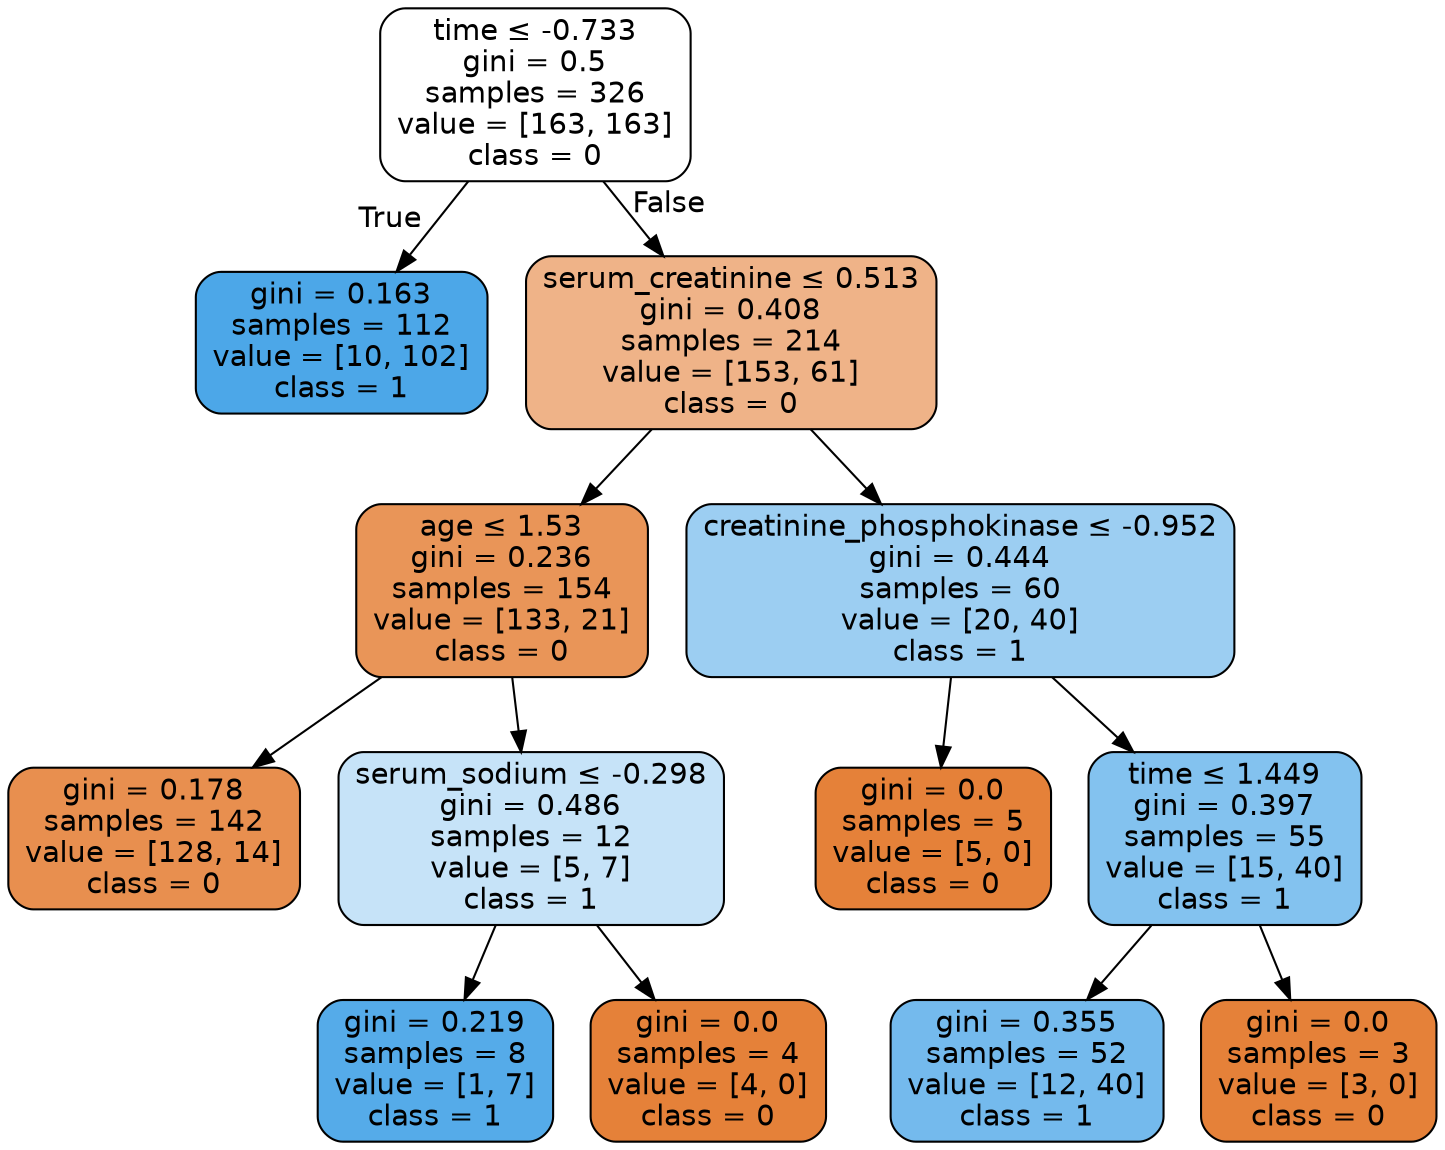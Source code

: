 digraph Tree {
node [shape=box, style="filled, rounded", color="black", fontname=helvetica] ;
edge [fontname=helvetica] ;
0 [label=<time &le; -0.733<br/>gini = 0.5<br/>samples = 326<br/>value = [163, 163]<br/>class = 0>, fillcolor="#ffffff"] ;
1 [label=<gini = 0.163<br/>samples = 112<br/>value = [10, 102]<br/>class = 1>, fillcolor="#4ca7e8"] ;
0 -> 1 [labeldistance=2.5, labelangle=45, headlabel="True"] ;
2 [label=<serum_creatinine &le; 0.513<br/>gini = 0.408<br/>samples = 214<br/>value = [153, 61]<br/>class = 0>, fillcolor="#efb388"] ;
0 -> 2 [labeldistance=2.5, labelangle=-45, headlabel="False"] ;
3 [label=<age &le; 1.53<br/>gini = 0.236<br/>samples = 154<br/>value = [133, 21]<br/>class = 0>, fillcolor="#e99558"] ;
2 -> 3 ;
4 [label=<gini = 0.178<br/>samples = 142<br/>value = [128, 14]<br/>class = 0>, fillcolor="#e88f4f"] ;
3 -> 4 ;
5 [label=<serum_sodium &le; -0.298<br/>gini = 0.486<br/>samples = 12<br/>value = [5, 7]<br/>class = 1>, fillcolor="#c6e3f8"] ;
3 -> 5 ;
6 [label=<gini = 0.219<br/>samples = 8<br/>value = [1, 7]<br/>class = 1>, fillcolor="#55abe9"] ;
5 -> 6 ;
7 [label=<gini = 0.0<br/>samples = 4<br/>value = [4, 0]<br/>class = 0>, fillcolor="#e58139"] ;
5 -> 7 ;
8 [label=<creatinine_phosphokinase &le; -0.952<br/>gini = 0.444<br/>samples = 60<br/>value = [20, 40]<br/>class = 1>, fillcolor="#9ccef2"] ;
2 -> 8 ;
9 [label=<gini = 0.0<br/>samples = 5<br/>value = [5, 0]<br/>class = 0>, fillcolor="#e58139"] ;
8 -> 9 ;
10 [label=<time &le; 1.449<br/>gini = 0.397<br/>samples = 55<br/>value = [15, 40]<br/>class = 1>, fillcolor="#83c2ef"] ;
8 -> 10 ;
11 [label=<gini = 0.355<br/>samples = 52<br/>value = [12, 40]<br/>class = 1>, fillcolor="#74baed"] ;
10 -> 11 ;
12 [label=<gini = 0.0<br/>samples = 3<br/>value = [3, 0]<br/>class = 0>, fillcolor="#e58139"] ;
10 -> 12 ;
}